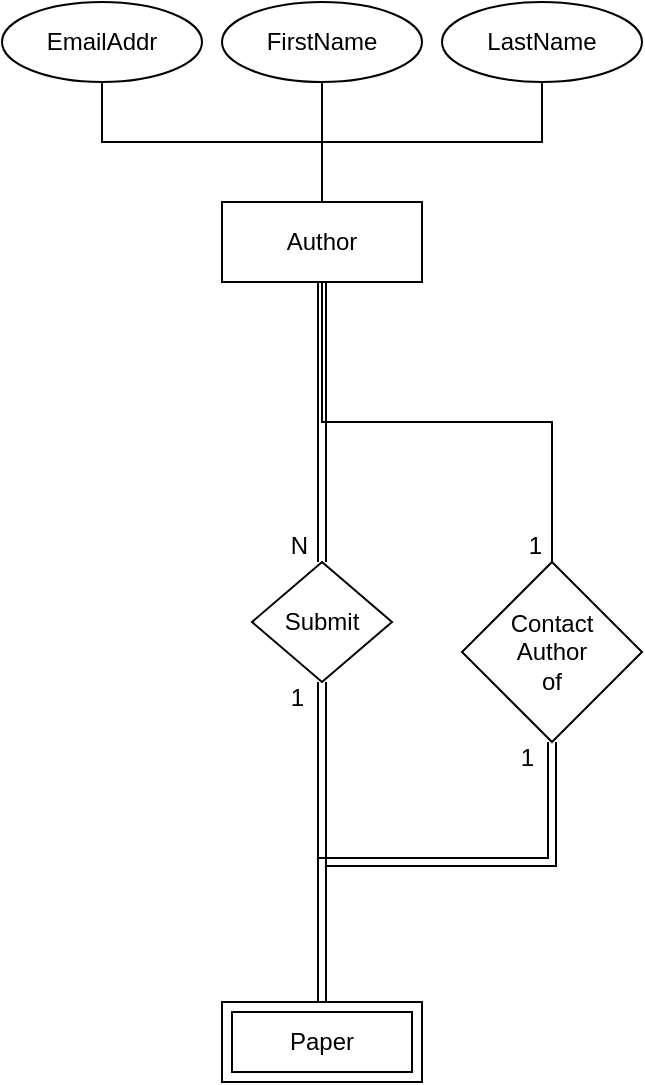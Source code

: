 <mxfile version="14.1.2" type="github">
  <diagram id="wWmaAe6ElsWB-zUafKZV" name="Page-1">
    <mxGraphModel dx="904" dy="478" grid="1" gridSize="10" guides="1" tooltips="1" connect="1" arrows="1" fold="1" page="1" pageScale="1" pageWidth="827" pageHeight="1169" math="0" shadow="0">
      <root>
        <mxCell id="0" />
        <mxCell id="1" parent="0" />
        <mxCell id="KUawCyeF-_NzYs4Vc8_j-6" value="Author" style="whiteSpace=wrap;html=1;align=center;" vertex="1" parent="1">
          <mxGeometry x="130" y="120" width="100" height="40" as="geometry" />
        </mxCell>
        <mxCell id="KUawCyeF-_NzYs4Vc8_j-7" value="EmailAddr" style="ellipse;whiteSpace=wrap;html=1;align=center;" vertex="1" parent="1">
          <mxGeometry x="20" y="20" width="100" height="40" as="geometry" />
        </mxCell>
        <mxCell id="KUawCyeF-_NzYs4Vc8_j-8" value="FirstName" style="ellipse;whiteSpace=wrap;html=1;align=center;" vertex="1" parent="1">
          <mxGeometry x="130" y="20" width="100" height="40" as="geometry" />
        </mxCell>
        <mxCell id="KUawCyeF-_NzYs4Vc8_j-9" value="LastName" style="ellipse;whiteSpace=wrap;html=1;align=center;" vertex="1" parent="1">
          <mxGeometry x="240" y="20" width="100" height="40" as="geometry" />
        </mxCell>
        <mxCell id="KUawCyeF-_NzYs4Vc8_j-17" value="Paper" style="shape=ext;margin=3;double=1;whiteSpace=wrap;html=1;align=center;" vertex="1" parent="1">
          <mxGeometry x="130" y="520" width="100" height="40" as="geometry" />
        </mxCell>
        <mxCell id="KUawCyeF-_NzYs4Vc8_j-20" value="" style="endArrow=none;html=1;rounded=0;exitX=0.5;exitY=1;exitDx=0;exitDy=0;entryX=0.5;entryY=0;entryDx=0;entryDy=0;edgeStyle=orthogonalEdgeStyle;" edge="1" parent="1" source="KUawCyeF-_NzYs4Vc8_j-7" target="KUawCyeF-_NzYs4Vc8_j-6">
          <mxGeometry relative="1" as="geometry">
            <mxPoint x="300" y="250" as="sourcePoint" />
            <mxPoint x="460" y="250" as="targetPoint" />
          </mxGeometry>
        </mxCell>
        <mxCell id="KUawCyeF-_NzYs4Vc8_j-22" value="" style="endArrow=none;html=1;rounded=0;exitX=0.5;exitY=1;exitDx=0;exitDy=0;" edge="1" parent="1" source="KUawCyeF-_NzYs4Vc8_j-8">
          <mxGeometry relative="1" as="geometry">
            <mxPoint x="300" y="250" as="sourcePoint" />
            <mxPoint x="180" y="120" as="targetPoint" />
          </mxGeometry>
        </mxCell>
        <mxCell id="KUawCyeF-_NzYs4Vc8_j-23" value="" style="endArrow=none;html=1;rounded=0;exitX=0.5;exitY=1;exitDx=0;exitDy=0;entryX=0.5;entryY=0;entryDx=0;entryDy=0;edgeStyle=orthogonalEdgeStyle;" edge="1" parent="1" source="KUawCyeF-_NzYs4Vc8_j-9" target="KUawCyeF-_NzYs4Vc8_j-6">
          <mxGeometry relative="1" as="geometry">
            <mxPoint x="300" y="250" as="sourcePoint" />
            <mxPoint x="460" y="250" as="targetPoint" />
          </mxGeometry>
        </mxCell>
        <mxCell id="KUawCyeF-_NzYs4Vc8_j-24" value="" style="shape=link;html=1;rounded=0;startArrow=oval;startFill=1;endArrow=oval;endFill=1;exitX=0.5;exitY=1;exitDx=0;exitDy=0;entryX=0.5;entryY=0;entryDx=0;entryDy=0;" edge="1" parent="1" source="KUawCyeF-_NzYs4Vc8_j-6" target="KUawCyeF-_NzYs4Vc8_j-26">
          <mxGeometry relative="1" as="geometry">
            <mxPoint x="300" y="250" as="sourcePoint" />
            <mxPoint x="180" y="300" as="targetPoint" />
          </mxGeometry>
        </mxCell>
        <mxCell id="KUawCyeF-_NzYs4Vc8_j-25" value="N" style="resizable=0;html=1;align=right;verticalAlign=bottom;spacingRight=7;" connectable="0" vertex="1" parent="KUawCyeF-_NzYs4Vc8_j-24">
          <mxGeometry x="1" relative="1" as="geometry" />
        </mxCell>
        <mxCell id="KUawCyeF-_NzYs4Vc8_j-26" value="Submit" style="shape=rhombus;perimeter=rhombusPerimeter;whiteSpace=wrap;html=1;align=center;" vertex="1" parent="1">
          <mxGeometry x="145" y="300" width="70" height="60" as="geometry" />
        </mxCell>
        <mxCell id="KUawCyeF-_NzYs4Vc8_j-27" value="&lt;div&gt;Contact &lt;br&gt;&lt;/div&gt;&lt;div&gt;Author&lt;/div&gt;&lt;div&gt; of&lt;/div&gt;" style="shape=rhombus;perimeter=rhombusPerimeter;whiteSpace=wrap;html=1;align=center;" vertex="1" parent="1">
          <mxGeometry x="250" y="300" width="90" height="90" as="geometry" />
        </mxCell>
        <mxCell id="KUawCyeF-_NzYs4Vc8_j-29" value="" style="endArrow=none;html=1;rounded=0;exitX=0.5;exitY=1;exitDx=0;exitDy=0;entryX=0.5;entryY=0;entryDx=0;entryDy=0;edgeStyle=orthogonalEdgeStyle;" edge="1" parent="1" source="KUawCyeF-_NzYs4Vc8_j-6" target="KUawCyeF-_NzYs4Vc8_j-27">
          <mxGeometry relative="1" as="geometry">
            <mxPoint x="300" y="250" as="sourcePoint" />
            <mxPoint x="460" y="250" as="targetPoint" />
          </mxGeometry>
        </mxCell>
        <mxCell id="KUawCyeF-_NzYs4Vc8_j-30" value="1" style="resizable=0;html=1;align=right;verticalAlign=bottom;spacingRight=5;" connectable="0" vertex="1" parent="KUawCyeF-_NzYs4Vc8_j-29">
          <mxGeometry x="1" relative="1" as="geometry" />
        </mxCell>
        <mxCell id="KUawCyeF-_NzYs4Vc8_j-31" value="" style="shape=link;html=1;rounded=0;startArrow=oval;startFill=1;endArrow=oval;endFill=1;exitX=0.5;exitY=0;exitDx=0;exitDy=0;entryX=0.5;entryY=1;entryDx=0;entryDy=0;" edge="1" parent="1" source="KUawCyeF-_NzYs4Vc8_j-17" target="KUawCyeF-_NzYs4Vc8_j-26">
          <mxGeometry relative="1" as="geometry">
            <mxPoint x="300" y="390" as="sourcePoint" />
            <mxPoint x="460" y="390" as="targetPoint" />
          </mxGeometry>
        </mxCell>
        <mxCell id="KUawCyeF-_NzYs4Vc8_j-32" value="1" style="resizable=0;html=1;align=right;verticalAlign=bottom;spacingBottom=-16;spacingRight=9;" connectable="0" vertex="1" parent="KUawCyeF-_NzYs4Vc8_j-31">
          <mxGeometry x="1" relative="1" as="geometry" />
        </mxCell>
        <mxCell id="KUawCyeF-_NzYs4Vc8_j-33" value="" style="shape=link;html=1;rounded=0;startArrow=oval;startFill=1;endArrow=oval;endFill=1;exitX=0.5;exitY=0;exitDx=0;exitDy=0;entryX=0.5;entryY=1;entryDx=0;entryDy=0;edgeStyle=orthogonalEdgeStyle;" edge="1" parent="1" target="KUawCyeF-_NzYs4Vc8_j-27">
          <mxGeometry relative="1" as="geometry">
            <mxPoint x="180" y="520" as="sourcePoint" />
            <mxPoint x="180" y="360" as="targetPoint" />
            <Array as="points">
              <mxPoint x="180" y="450" />
              <mxPoint x="295" y="450" />
            </Array>
          </mxGeometry>
        </mxCell>
        <mxCell id="KUawCyeF-_NzYs4Vc8_j-34" value="1" style="resizable=0;html=1;align=right;verticalAlign=bottom;spacingTop=0;spacingBottom=-16;spacingRight=9;" connectable="0" vertex="1" parent="KUawCyeF-_NzYs4Vc8_j-33">
          <mxGeometry x="1" relative="1" as="geometry" />
        </mxCell>
      </root>
    </mxGraphModel>
  </diagram>
</mxfile>
